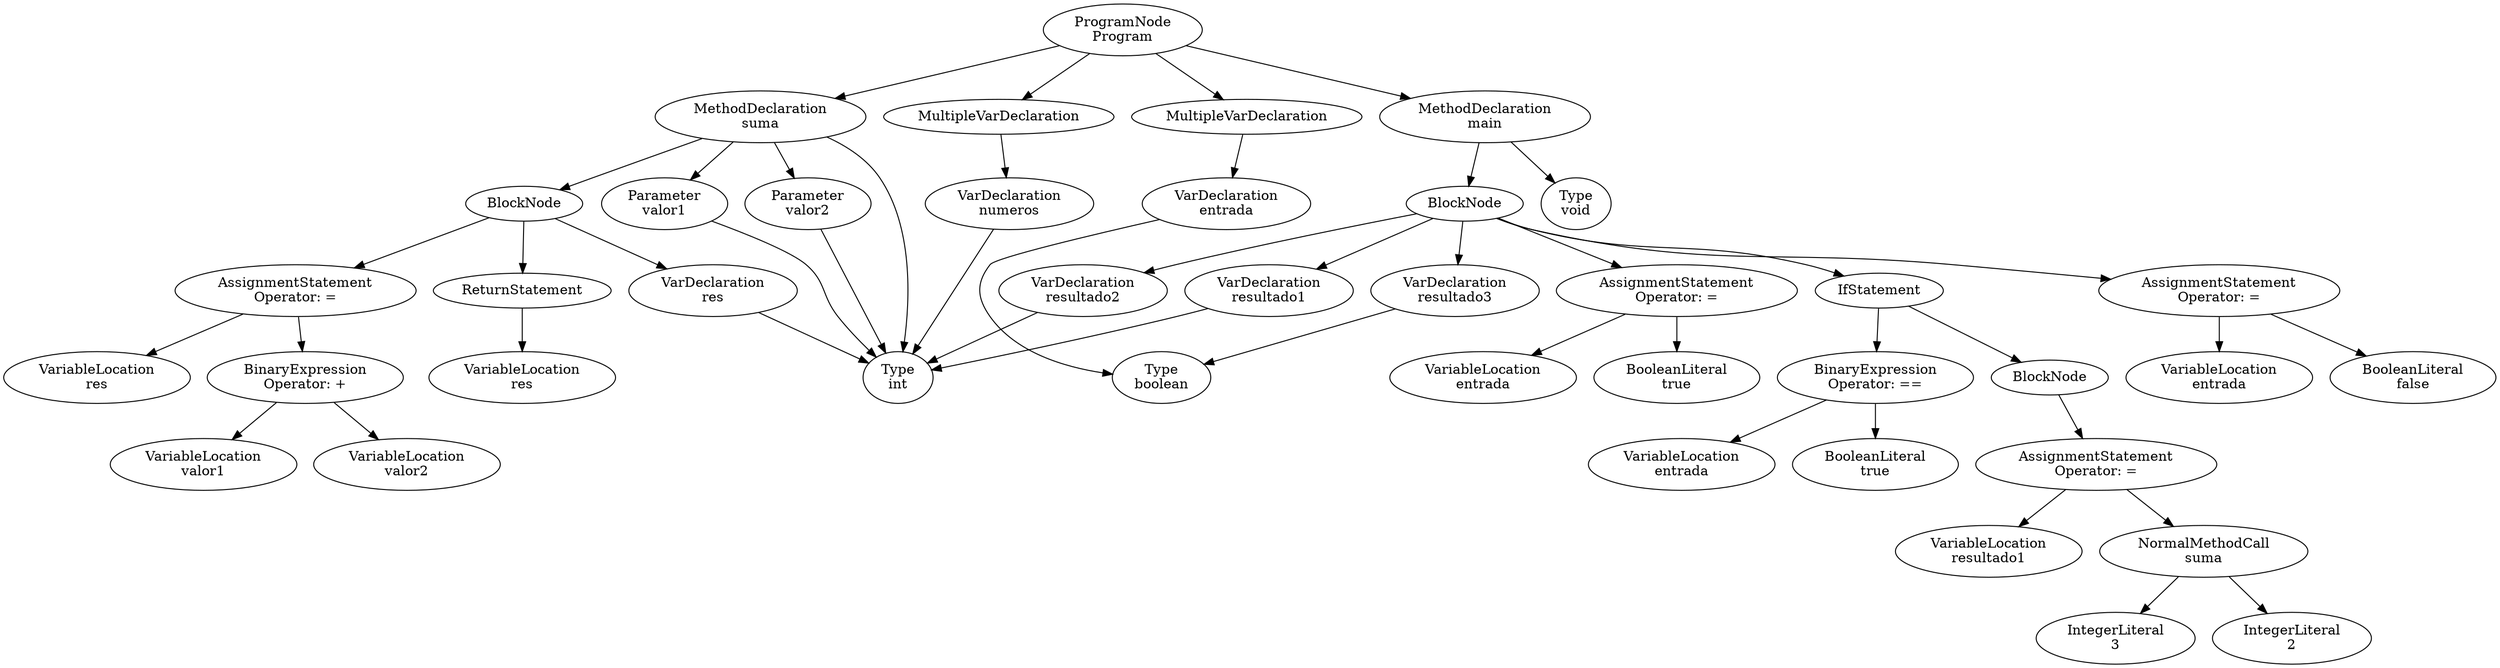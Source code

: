 digraph AST {
    node1 [label="ProgramNode\nProgram"];
    node1 -> node2;
    node2 [label="MultipleVarDeclaration"];
    node2 -> node3;
    node3 [label="VarDeclaration\nentrada"];
    node3 -> node4;
    node4 [label="Type\nboolean"];
    node1 -> node5;
    node5 [label="MultipleVarDeclaration"];
    node5 -> node6;
    node6 [label="VarDeclaration\nnumeros"];
    node6 -> node7;
    node7 [label="Type\nint"];
    node1 -> node8;
    node8 [label="MethodDeclaration\nsuma"];
    node8 -> node7;
    node7 [label="Type\nint"];
    node8 -> node9;
    node9 [label="Parameter\nvalor1"];
    node9 -> node7;
    node7 [label="Type\nint"];
    node8 -> node10;
    node10 [label="Parameter\nvalor2"];
    node10 -> node7;
    node7 [label="Type\nint"];
    node8 -> node11;
    node11 [label="BlockNode"];
    node11 -> node12;
    node12 [label="VarDeclaration\nres"];
    node12 -> node7;
    node7 [label="Type\nint"];
    node11 -> node13;
    node13 [label="AssignmentStatement\nOperator: ="];
    node13 -> node14;
    node14 [label="VariableLocation\nres"];
    node13 -> node15;
    node15 [label="BinaryExpression\nOperator: +"];
    node15 -> node16;
    node16 [label="VariableLocation\nvalor1"];
    node15 -> node17;
    node17 [label="VariableLocation\nvalor2"];
    node11 -> node18;
    node18 [label="ReturnStatement"];
    node18 -> node19;
    node19 [label="VariableLocation\nres"];
    node1 -> node20;
    node20 [label="MethodDeclaration\nmain"];
    node20 -> node21;
    node21 [label="Type\nvoid"];
    node20 -> node22;
    node22 [label="BlockNode"];
    node22 -> node23;
    node23 [label="VarDeclaration\nresultado1"];
    node23 -> node7;
    node7 [label="Type\nint"];
    node22 -> node24;
    node24 [label="VarDeclaration\nresultado2"];
    node24 -> node7;
    node7 [label="Type\nint"];
    node22 -> node25;
    node25 [label="VarDeclaration\nresultado3"];
    node25 -> node4;
    node4 [label="Type\nboolean"];
    node22 -> node26;
    node26 [label="AssignmentStatement\nOperator: ="];
    node26 -> node27;
    node27 [label="VariableLocation\nentrada"];
    node26 -> node28;
    node28 [label="BooleanLiteral\ntrue"];
    node22 -> node29;
    node29 [label="IfStatement"];
    node29 -> node30;
    node30 [label="BinaryExpression\nOperator: =="];
    node30 -> node31;
    node31 [label="VariableLocation\nentrada"];
    node30 -> node32;
    node32 [label="BooleanLiteral\ntrue"];
    node29 -> node33;
    node33 [label="BlockNode"];
    node33 -> node34;
    node34 [label="AssignmentStatement\nOperator: ="];
    node34 -> node35;
    node35 [label="VariableLocation\nresultado1"];
    node34 -> node36;
    node36 [label="NormalMethodCall\nsuma"];
    node36 -> node37;
    node37 [label="IntegerLiteral\n3"];
    node36 -> node38;
    node38 [label="IntegerLiteral\n2"];
    node22 -> node39;
    node39 [label="AssignmentStatement\nOperator: ="];
    node39 -> node40;
    node40 [label="VariableLocation\nentrada"];
    node39 -> node41;
    node41 [label="BooleanLiteral\nfalse"];
}
